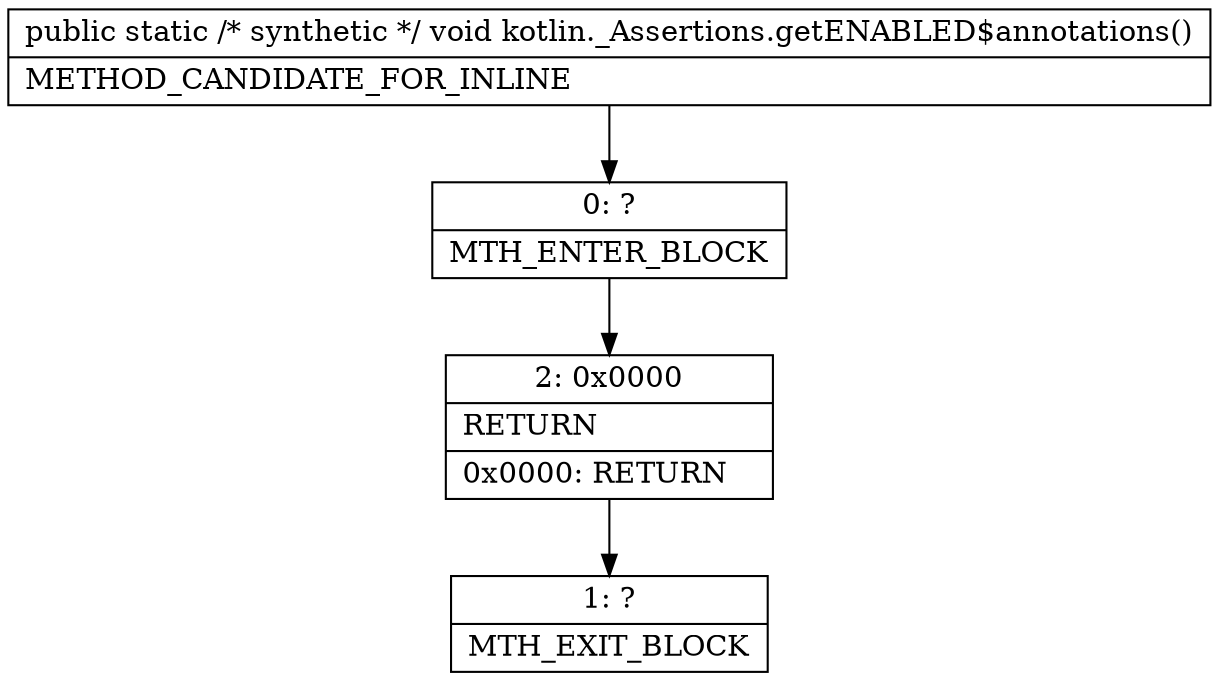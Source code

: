 digraph "CFG forkotlin._Assertions.getENABLED$annotations()V" {
Node_0 [shape=record,label="{0\:\ ?|MTH_ENTER_BLOCK\l}"];
Node_2 [shape=record,label="{2\:\ 0x0000|RETURN\l|0x0000: RETURN   \l}"];
Node_1 [shape=record,label="{1\:\ ?|MTH_EXIT_BLOCK\l}"];
MethodNode[shape=record,label="{public static \/* synthetic *\/ void kotlin._Assertions.getENABLED$annotations()  | METHOD_CANDIDATE_FOR_INLINE\l}"];
MethodNode -> Node_0;Node_0 -> Node_2;
Node_2 -> Node_1;
}

